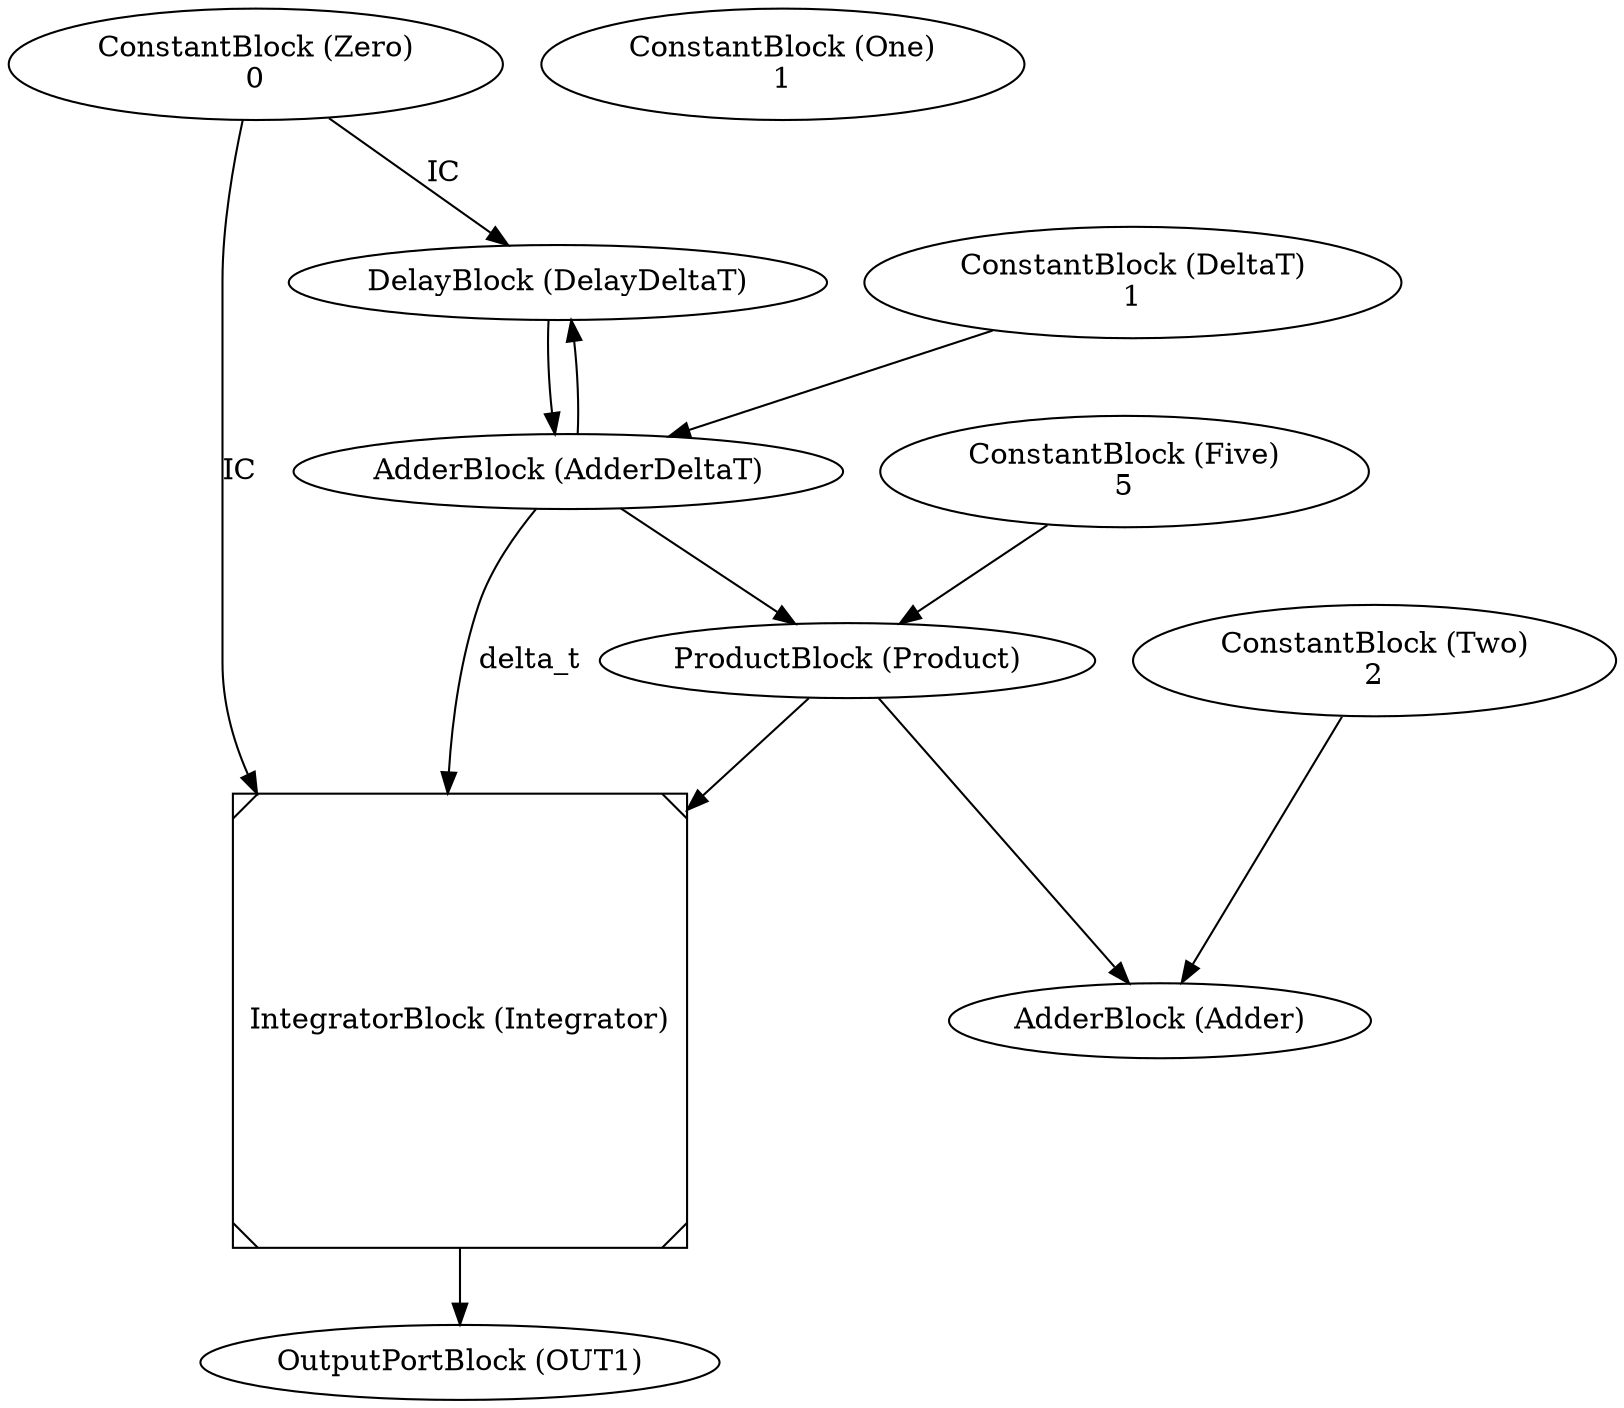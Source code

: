 digraph graphname
{OUT1 [label="OutputPortBlock (OUT1)"];
Integrator -> OUT1 [label=""];
Zero [label="ConstantBlock (Zero)\n0"];
One [label="ConstantBlock (One)\n1"];
Two [label="ConstantBlock (Two)\n2"];
Five [label="ConstantBlock (Five)\n5"];
DeltaT [label="ConstantBlock (DeltaT)\n1"];
DelayDeltaT [label="DelayBlock (DelayDeltaT)"];
Zero -> DelayDeltaT [label="IC"];
AdderDeltaT -> DelayDeltaT [label=""];
AdderDeltaT [label="AdderBlock (AdderDeltaT)"];
DelayDeltaT -> AdderDeltaT [label=""];
DeltaT -> AdderDeltaT [label=""];
Product [label="ProductBlock (Product)"];
Five -> Product [label=""];
AdderDeltaT -> Product [label=""];
Adder [label="AdderBlock (Adder)"];
Two -> Adder [label=""];
Product -> Adder [label=""];
Integrator [label="IntegratorBlock (Integrator)",shape=Msquare];
AdderDeltaT -> Integrator [label="delta_t"];
Zero -> Integrator [label="IC"];
Product -> Integrator [label=""];

}